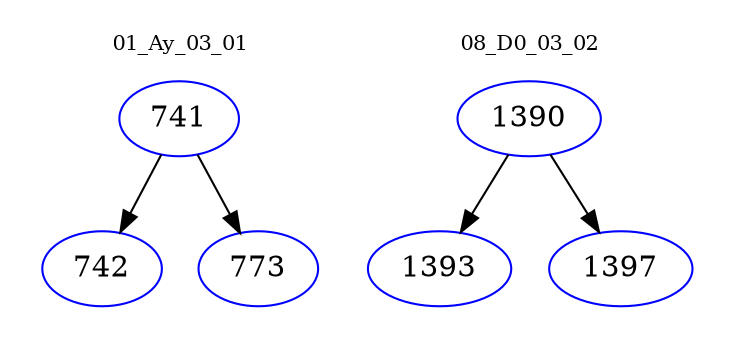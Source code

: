 digraph{
subgraph cluster_0 {
color = white
label = "01_Ay_03_01";
fontsize=10;
T0_741 [label="741", color="blue"]
T0_741 -> T0_742 [color="black"]
T0_742 [label="742", color="blue"]
T0_741 -> T0_773 [color="black"]
T0_773 [label="773", color="blue"]
}
subgraph cluster_1 {
color = white
label = "08_D0_03_02";
fontsize=10;
T1_1390 [label="1390", color="blue"]
T1_1390 -> T1_1393 [color="black"]
T1_1393 [label="1393", color="blue"]
T1_1390 -> T1_1397 [color="black"]
T1_1397 [label="1397", color="blue"]
}
}
